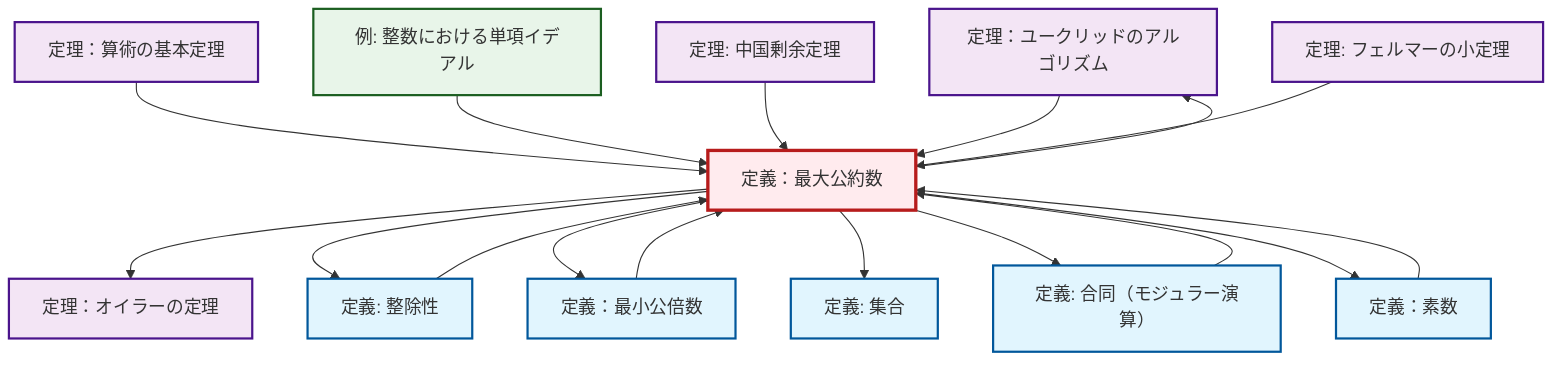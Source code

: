 graph TD
    classDef definition fill:#e1f5fe,stroke:#01579b,stroke-width:2px
    classDef theorem fill:#f3e5f5,stroke:#4a148c,stroke-width:2px
    classDef axiom fill:#fff3e0,stroke:#e65100,stroke-width:2px
    classDef example fill:#e8f5e9,stroke:#1b5e20,stroke-width:2px
    classDef current fill:#ffebee,stroke:#b71c1c,stroke-width:3px
    thm-euclidean-algorithm["定理：ユークリッドのアルゴリズム"]:::theorem
    thm-euler["定理：オイラーの定理"]:::theorem
    thm-fundamental-arithmetic["定理：算術の基本定理"]:::theorem
    ex-principal-ideal["例: 整数における単項イデアル"]:::example
    def-congruence["定義: 合同（モジュラー演算）"]:::definition
    thm-fermat-little["定理: フェルマーの小定理"]:::theorem
    def-lcm["定義：最小公倍数"]:::definition
    def-set["定義: 集合"]:::definition
    thm-chinese-remainder["定理: 中国剰余定理"]:::theorem
    def-prime["定義：素数"]:::definition
    def-divisibility["定義: 整除性"]:::definition
    def-gcd["定義：最大公約数"]:::definition
    def-gcd --> thm-euler
    thm-fundamental-arithmetic --> def-gcd
    ex-principal-ideal --> def-gcd
    def-prime --> def-gcd
    def-gcd --> def-divisibility
    thm-chinese-remainder --> def-gcd
    def-gcd --> thm-euclidean-algorithm
    def-gcd --> def-lcm
    def-divisibility --> def-gcd
    def-gcd --> def-set
    def-lcm --> def-gcd
    def-gcd --> def-congruence
    thm-euclidean-algorithm --> def-gcd
    def-congruence --> def-gcd
    def-gcd --> def-prime
    thm-fermat-little --> def-gcd
    class def-gcd current